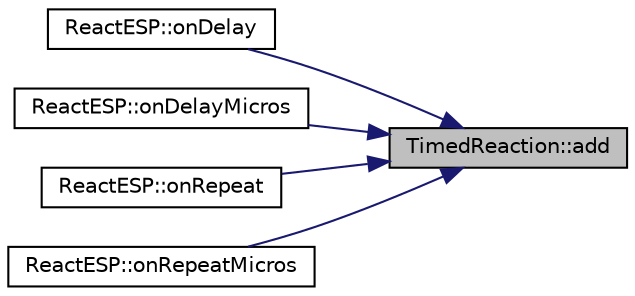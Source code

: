 digraph "TimedReaction::add"
{
 // INTERACTIVE_SVG=YES
 // LATEX_PDF_SIZE
  bgcolor="transparent";
  edge [fontname="Helvetica",fontsize="10",labelfontname="Helvetica",labelfontsize="10"];
  node [fontname="Helvetica",fontsize="10",shape=record];
  rankdir="RL";
  Node1 [label="TimedReaction::add",height=0.2,width=0.4,color="black", fillcolor="grey75", style="filled", fontcolor="black",tooltip=" "];
  Node1 -> Node2 [dir="back",color="midnightblue",fontsize="10",style="solid",fontname="Helvetica"];
  Node2 [label="ReactESP::onDelay",height=0.2,width=0.4,color="black",URL="$class_react_e_s_p.html#ab26769ff3e426972e87746749560ffc0",tooltip="Create a new DelayReaction."];
  Node1 -> Node3 [dir="back",color="midnightblue",fontsize="10",style="solid",fontname="Helvetica"];
  Node3 [label="ReactESP::onDelayMicros",height=0.2,width=0.4,color="black",URL="$class_react_e_s_p.html#ad5739bf0fedb24931f98762113161e95",tooltip="Create a new DelayReaction."];
  Node1 -> Node4 [dir="back",color="midnightblue",fontsize="10",style="solid",fontname="Helvetica"];
  Node4 [label="ReactESP::onRepeat",height=0.2,width=0.4,color="black",URL="$class_react_e_s_p.html#adb20144bde6e60b41e484d2f6f61d0f5",tooltip="Create a new RepeatReaction."];
  Node1 -> Node5 [dir="back",color="midnightblue",fontsize="10",style="solid",fontname="Helvetica"];
  Node5 [label="ReactESP::onRepeatMicros",height=0.2,width=0.4,color="black",URL="$class_react_e_s_p.html#a2a7018e7a5e89634e8e4385be51eafd4",tooltip="Create a new RepeatReaction."];
}
